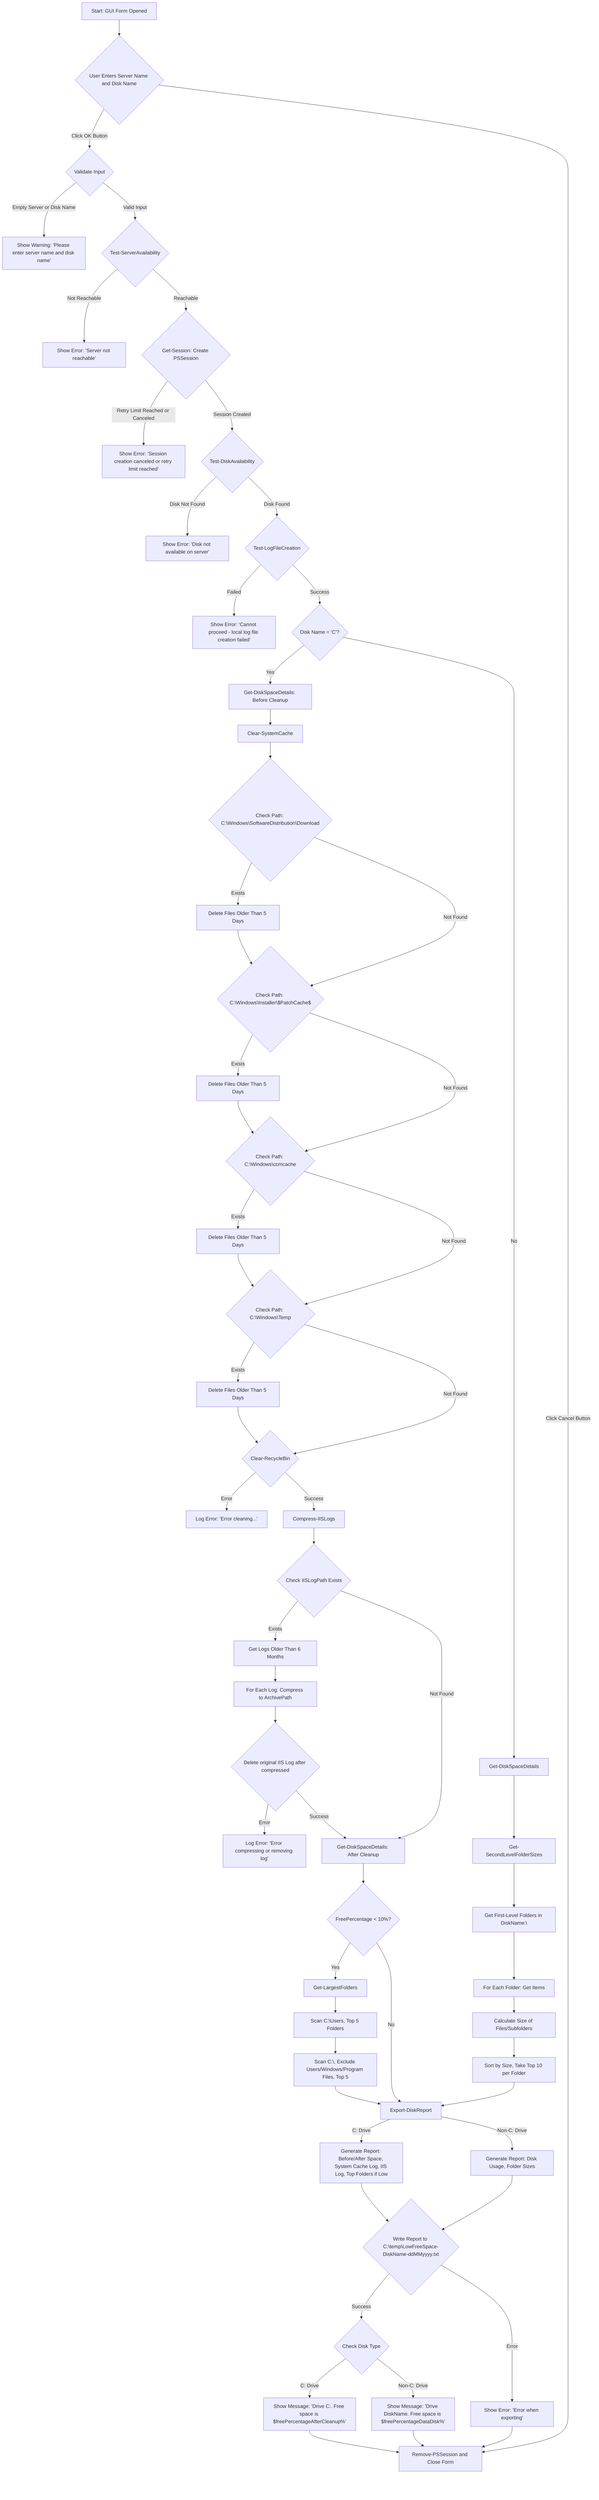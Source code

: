 %% Do not include Update Status function
graph TD
    A[Start: GUI Form Opened] --> B{User Enters Server Name and Disk Name}
    B --> |Click OK Button| D{Validate Input}
    D -->|Empty Server or Disk Name| E[Show Warning: 'Please enter server name and disk name']
    D -->|Valid Input| F{Test-ServerAvailability}
    F -->|Not Reachable| G[Show Error: 'Server not reachable']
    F -->|Reachable| H{Get-Session: Create PSSession}
    H -->|Retry Limit Reached or Canceled| I[Show Error: 'Session creation canceled or retry limit reached']
    H -->|Session Created| J{Test-DiskAvailability}
    J -->|Disk Not Found| K[Show Error: 'Disk not available on server']
    J -->|Disk Found| L{Test-LogFileCreation}
    L -->|Failed| M[Show Error: 'Cannot proceed - local log file creation failed']
    L -->|Success| N{Disk Name = 'C'?}

    %% C: Drive Cleanup Path
    N -->|Yes| O[Get-DiskSpaceDetails: Before Cleanup]
    O --> Q[Clear-SystemCache]
    Q --> Q1{Check Path: C:\Windows\SoftwareDistribution\Download}
    Q1 -->|Exists| Q2[Delete Files Older Than 5 Days]
    Q2 --> Q3{Check Path: C:\Windows\Installer\$PatchCache$}
    Q3 -->|Exists| Q4[Delete Files Older Than 5 Days]
    Q4 --> Q5{Check Path: C:\Windows\ccmcache}
    Q5 -->|Exists| Q6[Delete Files Older Than 5 Days]
    Q6 --> Q7{Check Path: C:\Windows\Temp}
    Q7 -->|Exists| Q8[Delete Files Older Than 5 Days]
    Q8 --> Q9{Clear-RecycleBin}
    Q9 -->|Error| Q10[Log Error: 'Error cleaning...']
    Q9 -->|Success| S[Compress-IISLogs]
    Q1 -->|Not Found| Q3
    Q3 -->|Not Found| Q5
    Q5 -->|Not Found| Q7
    Q7 -->|Not Found| Q9

    S --> S2{Check IISLogPath Exists}
    S2 -->|Exists| S3[Get Logs Older Than 6 Months]
    S3 --> S4[For Each Log: Compress to ArchivePath]
    S4 --> S5{Delete original IIS Log after compressed}
    S5 -->|Error| S6[Log Error: 'Error compressing or removing log']
    S5 -->|Success| T[Get-DiskSpaceDetails: After Cleanup]
    S2 -->|Not Found| T

    T --> U{FreePercentage < 10%?}
    U -->|Yes| W[Get-LargestFolders]
    W --> W1[Scan C:\Users, Top 5 Folders]
    W1 --> W2[Scan C:\, Exclude Users/Windows/Program Files, Top 5]
    W2 --> X[Export-DiskReport]
    U -->|No| X

    %% Non-C: Drive Analysis Path
    N -->|No| AA[Get-DiskSpaceDetails]
    AA --> AB[Get-SecondLevelFolderSizes]
    AB --> AB1[Get First-Level Folders in DiskName:\]
    AB1 --> AB2[For Each Folder: Get Items]
    AB2 --> AB3[Calculate Size of Files/Subfolders]
    AB3 --> AB4[Sort by Size, Take Top 10 per Folder]
    AB4 --> X[Export-DiskReport]

    %% Unified Export Path
    X -->|C: Drive| X2C[Generate Report: Before/After Space, System Cache Log, IIS Log, Top Folders if Low]
    X -->|Non-C: Drive| X2D[Generate Report: Disk Usage, Folder Sizes]
    X2C --> X3
    X2D --> X3
    X3{Write Report to C:\temp\LowFreeSpace-DiskName-ddMMyyyy.txt}
    X3 -->|Success| Y{Check Disk Type}
    X3 -->|Error| Y1[Show Error: 'Error when exporting']
    Y -->|C: Drive| Y2[Show Message: 'Drive C:. Free space is $freePercentageAfterCleanup%']
    Y -->|Non-C: Drive| Y3[Show Message: 'Drive DiskName. Free space is $freePercentageDataDisk%']

    %% Cleanup and Exit
    Y2 --> AE[Remove-PSSession and Close Form]
    Y3 --> AE
    Y1 --> AE
    B --> |Click Cancel Button| AE